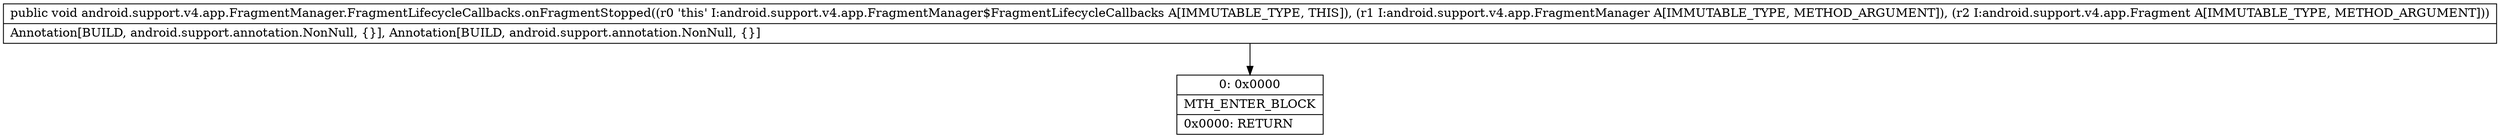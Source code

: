 digraph "CFG forandroid.support.v4.app.FragmentManager.FragmentLifecycleCallbacks.onFragmentStopped(Landroid\/support\/v4\/app\/FragmentManager;Landroid\/support\/v4\/app\/Fragment;)V" {
Node_0 [shape=record,label="{0\:\ 0x0000|MTH_ENTER_BLOCK\l|0x0000: RETURN   \l}"];
MethodNode[shape=record,label="{public void android.support.v4.app.FragmentManager.FragmentLifecycleCallbacks.onFragmentStopped((r0 'this' I:android.support.v4.app.FragmentManager$FragmentLifecycleCallbacks A[IMMUTABLE_TYPE, THIS]), (r1 I:android.support.v4.app.FragmentManager A[IMMUTABLE_TYPE, METHOD_ARGUMENT]), (r2 I:android.support.v4.app.Fragment A[IMMUTABLE_TYPE, METHOD_ARGUMENT]))  | Annotation[BUILD, android.support.annotation.NonNull, \{\}], Annotation[BUILD, android.support.annotation.NonNull, \{\}]\l}"];
MethodNode -> Node_0;
}

